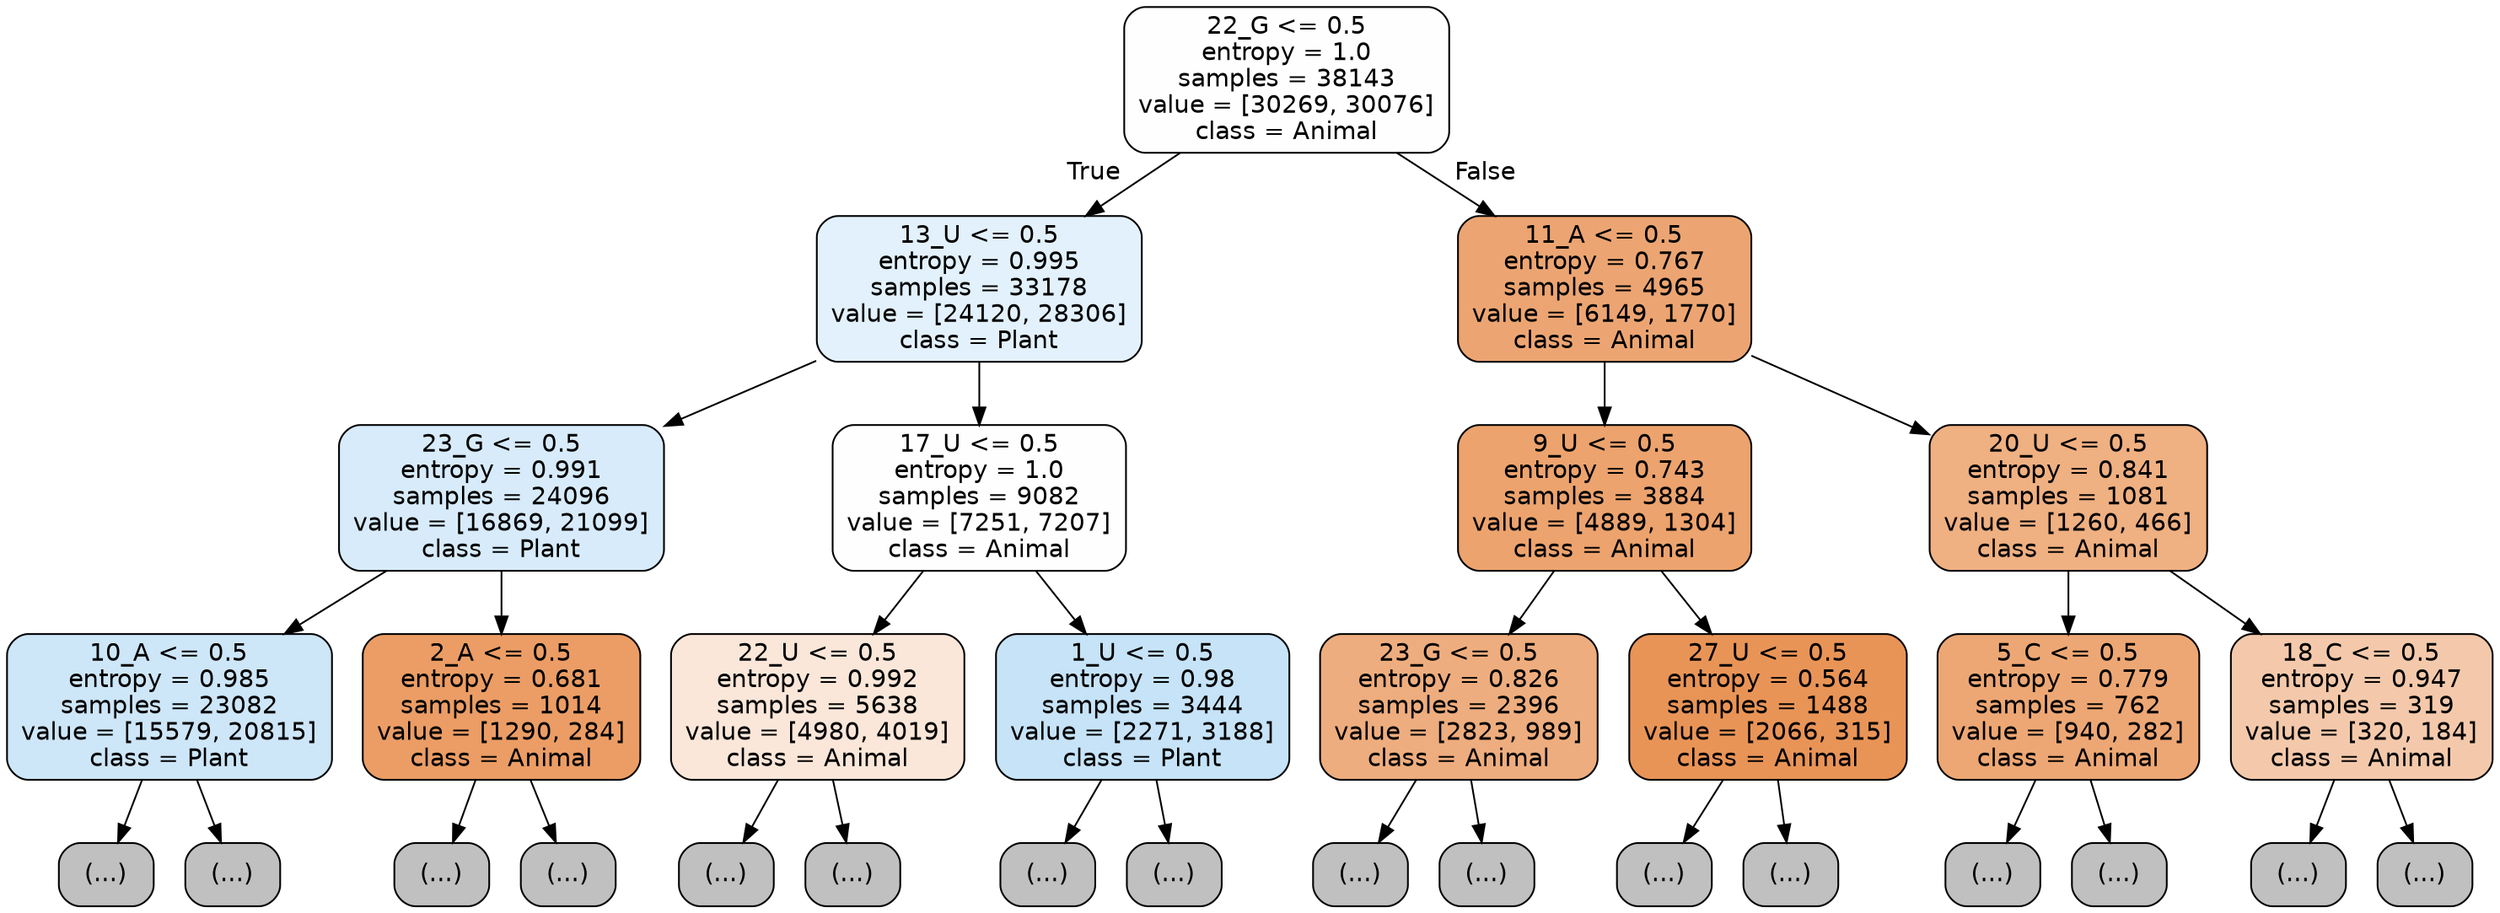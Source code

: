 digraph Tree {
node [shape=box, style="filled, rounded", color="black", fontname="helvetica"] ;
edge [fontname="helvetica"] ;
0 [label="22_G <= 0.5\nentropy = 1.0\nsamples = 38143\nvalue = [30269, 30076]\nclass = Animal", fillcolor="#fffefe"] ;
1 [label="13_U <= 0.5\nentropy = 0.995\nsamples = 33178\nvalue = [24120, 28306]\nclass = Plant", fillcolor="#e2f1fb"] ;
0 -> 1 [labeldistance=2.5, labelangle=45, headlabel="True"] ;
2 [label="23_G <= 0.5\nentropy = 0.991\nsamples = 24096\nvalue = [16869, 21099]\nclass = Plant", fillcolor="#d7ebfa"] ;
1 -> 2 ;
3 [label="10_A <= 0.5\nentropy = 0.985\nsamples = 23082\nvalue = [15579, 20815]\nclass = Plant", fillcolor="#cde6f8"] ;
2 -> 3 ;
4 [label="(...)", fillcolor="#C0C0C0"] ;
3 -> 4 ;
7835 [label="(...)", fillcolor="#C0C0C0"] ;
3 -> 7835 ;
10266 [label="2_A <= 0.5\nentropy = 0.681\nsamples = 1014\nvalue = [1290, 284]\nclass = Animal", fillcolor="#eb9d65"] ;
2 -> 10266 ;
10267 [label="(...)", fillcolor="#C0C0C0"] ;
10266 -> 10267 ;
10572 [label="(...)", fillcolor="#C0C0C0"] ;
10266 -> 10572 ;
10665 [label="17_U <= 0.5\nentropy = 1.0\nsamples = 9082\nvalue = [7251, 7207]\nclass = Animal", fillcolor="#fffefe"] ;
1 -> 10665 ;
10666 [label="22_U <= 0.5\nentropy = 0.992\nsamples = 5638\nvalue = [4980, 4019]\nclass = Animal", fillcolor="#fae7d9"] ;
10665 -> 10666 ;
10667 [label="(...)", fillcolor="#C0C0C0"] ;
10666 -> 10667 ;
13226 [label="(...)", fillcolor="#C0C0C0"] ;
10666 -> 13226 ;
13643 [label="1_U <= 0.5\nentropy = 0.98\nsamples = 3444\nvalue = [2271, 3188]\nclass = Plant", fillcolor="#c6e3f8"] ;
10665 -> 13643 ;
13644 [label="(...)", fillcolor="#C0C0C0"] ;
13643 -> 13644 ;
14339 [label="(...)", fillcolor="#C0C0C0"] ;
13643 -> 14339 ;
14890 [label="11_A <= 0.5\nentropy = 0.767\nsamples = 4965\nvalue = [6149, 1770]\nclass = Animal", fillcolor="#eca572"] ;
0 -> 14890 [labeldistance=2.5, labelangle=-45, headlabel="False"] ;
14891 [label="9_U <= 0.5\nentropy = 0.743\nsamples = 3884\nvalue = [4889, 1304]\nclass = Animal", fillcolor="#eca36e"] ;
14890 -> 14891 ;
14892 [label="23_G <= 0.5\nentropy = 0.826\nsamples = 2396\nvalue = [2823, 989]\nclass = Animal", fillcolor="#eead7e"] ;
14891 -> 14892 ;
14893 [label="(...)", fillcolor="#C0C0C0"] ;
14892 -> 14893 ;
15788 [label="(...)", fillcolor="#C0C0C0"] ;
14892 -> 15788 ;
15943 [label="27_U <= 0.5\nentropy = 0.564\nsamples = 1488\nvalue = [2066, 315]\nclass = Animal", fillcolor="#e99457"] ;
14891 -> 15943 ;
15944 [label="(...)", fillcolor="#C0C0C0"] ;
15943 -> 15944 ;
16399 [label="(...)", fillcolor="#C0C0C0"] ;
15943 -> 16399 ;
16402 [label="20_U <= 0.5\nentropy = 0.841\nsamples = 1081\nvalue = [1260, 466]\nclass = Animal", fillcolor="#efb082"] ;
14890 -> 16402 ;
16403 [label="5_C <= 0.5\nentropy = 0.779\nsamples = 762\nvalue = [940, 282]\nclass = Animal", fillcolor="#eda774"] ;
16402 -> 16403 ;
16404 [label="(...)", fillcolor="#C0C0C0"] ;
16403 -> 16404 ;
16657 [label="(...)", fillcolor="#C0C0C0"] ;
16403 -> 16657 ;
16748 [label="18_C <= 0.5\nentropy = 0.947\nsamples = 319\nvalue = [320, 184]\nclass = Animal", fillcolor="#f4c9ab"] ;
16402 -> 16748 ;
16749 [label="(...)", fillcolor="#C0C0C0"] ;
16748 -> 16749 ;
16872 [label="(...)", fillcolor="#C0C0C0"] ;
16748 -> 16872 ;
}